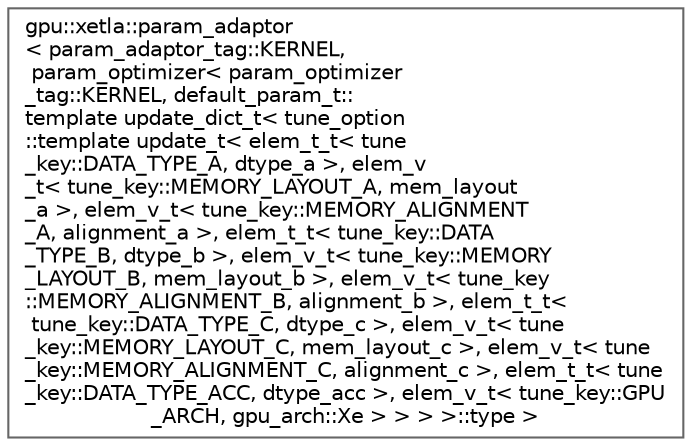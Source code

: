 digraph "Graphical Class Hierarchy"
{
 // LATEX_PDF_SIZE
  bgcolor="transparent";
  edge [fontname=Helvetica,fontsize=10,labelfontname=Helvetica,labelfontsize=10];
  node [fontname=Helvetica,fontsize=10,shape=box,height=0.2,width=0.4];
  rankdir="LR";
  Node0 [id="Node000000",label="gpu::xetla::param_adaptor\l\< param_adaptor_tag::KERNEL,\l param_optimizer\< param_optimizer\l_tag::KERNEL, default_param_t::\ltemplate update_dict_t\< tune_option\l::template update_t\< elem_t_t\< tune\l_key::DATA_TYPE_A, dtype_a \>, elem_v\l_t\< tune_key::MEMORY_LAYOUT_A, mem_layout\l_a \>, elem_v_t\< tune_key::MEMORY_ALIGNMENT\l_A, alignment_a \>, elem_t_t\< tune_key::DATA\l_TYPE_B, dtype_b \>, elem_v_t\< tune_key::MEMORY\l_LAYOUT_B, mem_layout_b \>, elem_v_t\< tune_key\l::MEMORY_ALIGNMENT_B, alignment_b \>, elem_t_t\<\l tune_key::DATA_TYPE_C, dtype_c \>, elem_v_t\< tune\l_key::MEMORY_LAYOUT_C, mem_layout_c \>, elem_v_t\< tune\l_key::MEMORY_ALIGNMENT_C, alignment_c \>, elem_t_t\< tune\l_key::DATA_TYPE_ACC, dtype_acc \>, elem_v_t\< tune_key::GPU\l_ARCH, gpu_arch::Xe \> \> \> \>::type \>",height=0.2,width=0.4,color="grey40", fillcolor="white", style="filled",URL="$structgpu_1_1xetla_1_1param__adaptor.html",tooltip=" "];
}
